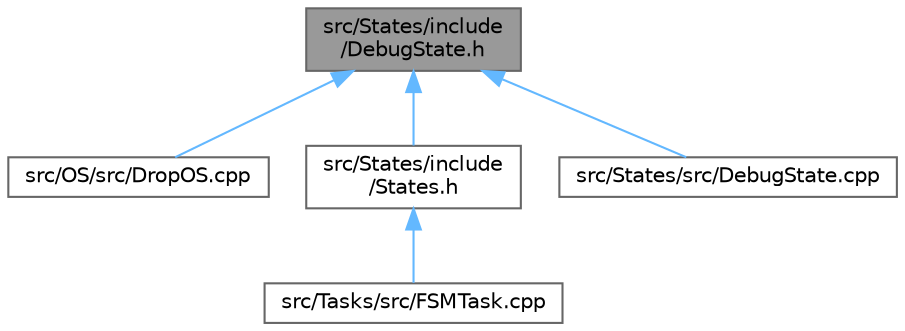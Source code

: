 digraph "src/States/include/DebugState.h"
{
 // LATEX_PDF_SIZE
  bgcolor="transparent";
  edge [fontname=Helvetica,fontsize=10,labelfontname=Helvetica,labelfontsize=10];
  node [fontname=Helvetica,fontsize=10,shape=box,height=0.2,width=0.4];
  Node1 [id="Node000001",label="src/States/include\l/DebugState.h",height=0.2,width=0.4,color="gray40", fillcolor="grey60", style="filled", fontcolor="black",tooltip=" "];
  Node1 -> Node2 [id="edge1_Node000001_Node000002",dir="back",color="steelblue1",style="solid",tooltip=" "];
  Node2 [id="Node000002",label="src/OS/src/DropOS.cpp",height=0.2,width=0.4,color="grey40", fillcolor="white", style="filled",URL="$_drop_o_s_8cpp.html",tooltip=" "];
  Node1 -> Node3 [id="edge2_Node000001_Node000003",dir="back",color="steelblue1",style="solid",tooltip=" "];
  Node3 [id="Node000003",label="src/States/include\l/States.h",height=0.2,width=0.4,color="grey40", fillcolor="white", style="filled",URL="$_states_8h.html",tooltip=" "];
  Node3 -> Node4 [id="edge3_Node000003_Node000004",dir="back",color="steelblue1",style="solid",tooltip=" "];
  Node4 [id="Node000004",label="src/Tasks/src/FSMTask.cpp",height=0.2,width=0.4,color="grey40", fillcolor="white", style="filled",URL="$_f_s_m_task_8cpp.html",tooltip=" "];
  Node1 -> Node5 [id="edge4_Node000001_Node000005",dir="back",color="steelblue1",style="solid",tooltip=" "];
  Node5 [id="Node000005",label="src/States/src/DebugState.cpp",height=0.2,width=0.4,color="grey40", fillcolor="white", style="filled",URL="$_debug_state_8cpp.html",tooltip=" "];
}
